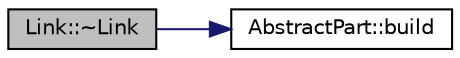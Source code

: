 digraph "Link::~Link"
{
  edge [fontname="Helvetica",fontsize="10",labelfontname="Helvetica",labelfontsize="10"];
  node [fontname="Helvetica",fontsize="10",shape=record];
  rankdir="LR";
  Node11 [label="Link::~Link",height=0.2,width=0.4,color="black", fillcolor="grey75", style="filled", fontcolor="black"];
  Node11 -> Node12 [color="midnightblue",fontsize="10",style="solid",fontname="Helvetica"];
  Node12 [label="AbstractPart::build",height=0.2,width=0.4,color="black", fillcolor="white", style="filled",URL="$classAbstractPart.html#ab239b352fcd9263304e0bb5543ad1009",tooltip="Build the part. "];
}
